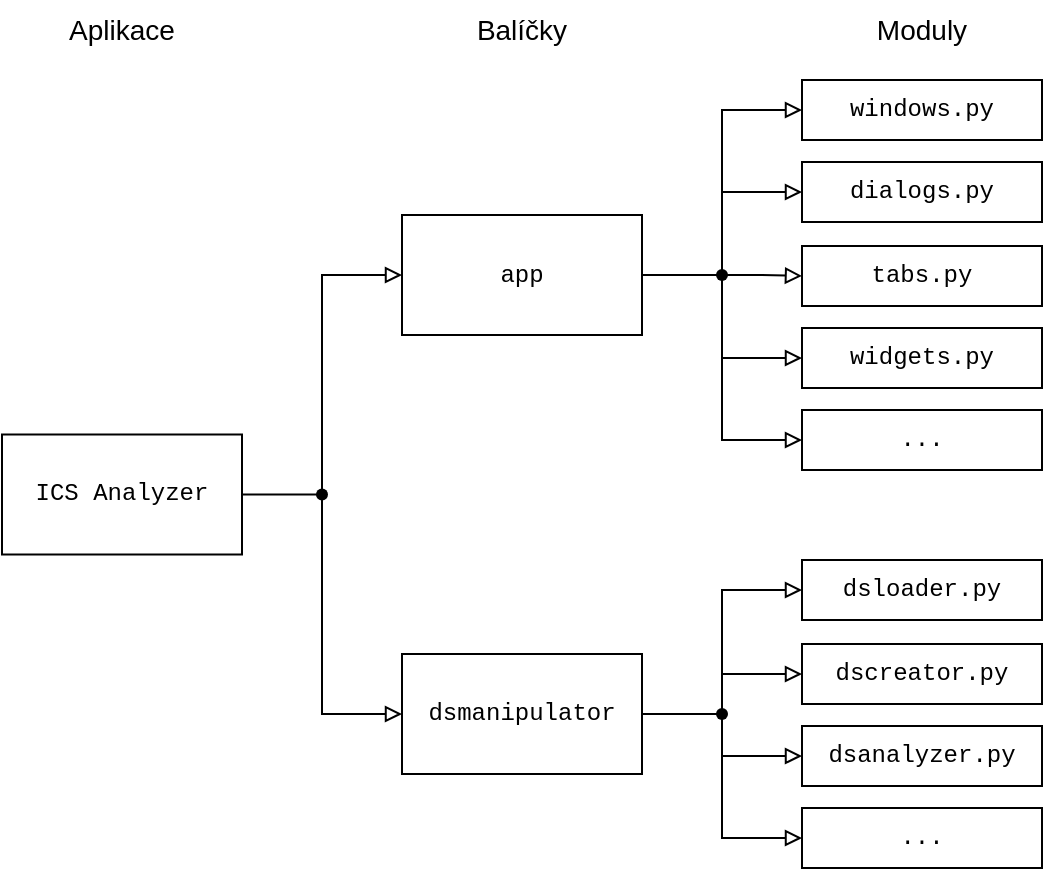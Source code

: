 <mxfile version="17.5.0" type="device"><diagram id="yeGM_xq1ALqn-zogHTgp" name="Page-1"><mxGraphModel dx="1003" dy="1390" grid="1" gridSize="10" guides="1" tooltips="1" connect="1" arrows="1" fold="1" page="1" pageScale="1" pageWidth="1169" pageHeight="827" math="0" shadow="0"><root><mxCell id="0"/><mxCell id="1" parent="0"/><mxCell id="CMLFcR6Mkv_oBtmFn-Lo-73" style="edgeStyle=elbowEdgeStyle;rounded=0;orthogonalLoop=1;jettySize=auto;html=1;entryX=0.503;entryY=0.431;entryDx=0;entryDy=0;entryPerimeter=0;fontFamily=Courier New;fontSize=14;endArrow=none;endFill=0;" edge="1" parent="1" source="CMLFcR6Mkv_oBtmFn-Lo-1" target="CMLFcR6Mkv_oBtmFn-Lo-72"><mxGeometry relative="1" as="geometry"/></mxCell><mxCell id="CMLFcR6Mkv_oBtmFn-Lo-1" value="&lt;font&gt;ICS Analyzer&lt;/font&gt;" style="rounded=0;whiteSpace=wrap;html=1;fontFamily=Courier New;" vertex="1" parent="1"><mxGeometry x="360" y="-92.75" width="120" height="60" as="geometry"/></mxCell><mxCell id="CMLFcR6Mkv_oBtmFn-Lo-70" style="edgeStyle=elbowEdgeStyle;rounded=0;orthogonalLoop=1;jettySize=auto;html=1;entryX=0.393;entryY=0.518;entryDx=0;entryDy=0;entryPerimeter=0;fontFamily=Courier New;fontSize=14;endArrow=none;endFill=0;" edge="1" parent="1" source="CMLFcR6Mkv_oBtmFn-Lo-2" target="CMLFcR6Mkv_oBtmFn-Lo-41"><mxGeometry relative="1" as="geometry"/></mxCell><mxCell id="CMLFcR6Mkv_oBtmFn-Lo-65" style="edgeStyle=elbowEdgeStyle;rounded=0;orthogonalLoop=1;jettySize=auto;html=1;entryX=0.396;entryY=0.458;entryDx=0;entryDy=0;entryPerimeter=0;fontFamily=Courier New;fontSize=14;endArrow=none;endFill=0;" edge="1" parent="1" source="CMLFcR6Mkv_oBtmFn-Lo-3" target="CMLFcR6Mkv_oBtmFn-Lo-40"><mxGeometry relative="1" as="geometry"/></mxCell><mxCell id="CMLFcR6Mkv_oBtmFn-Lo-27" value="Balíčky" style="text;html=1;strokeColor=none;fillColor=none;align=center;verticalAlign=middle;whiteSpace=wrap;rounded=0;fontFamily=Helvetica;fontSize=14;" vertex="1" parent="1"><mxGeometry x="590" y="-310" width="60" height="30" as="geometry"/></mxCell><mxCell id="CMLFcR6Mkv_oBtmFn-Lo-28" value="Moduly" style="text;html=1;strokeColor=none;fillColor=none;align=center;verticalAlign=middle;whiteSpace=wrap;rounded=0;fontFamily=Helvetica;fontSize=14;" vertex="1" parent="1"><mxGeometry x="790" y="-310" width="60" height="30" as="geometry"/></mxCell><mxCell id="CMLFcR6Mkv_oBtmFn-Lo-29" value="Aplikace" style="text;html=1;strokeColor=none;fillColor=none;align=center;verticalAlign=middle;whiteSpace=wrap;rounded=0;fontFamily=Helvetica;fontSize=14;" vertex="1" parent="1"><mxGeometry x="390" y="-310" width="60" height="30" as="geometry"/></mxCell><mxCell id="CMLFcR6Mkv_oBtmFn-Lo-37" value="" style="group" vertex="1" connectable="0" parent="1"><mxGeometry x="760" y="-270" width="120" height="195" as="geometry"/></mxCell><mxCell id="CMLFcR6Mkv_oBtmFn-Lo-6" value="windows.py" style="rounded=0;whiteSpace=wrap;html=1;fontFamily=Courier New;" vertex="1" parent="CMLFcR6Mkv_oBtmFn-Lo-37"><mxGeometry width="120" height="30" as="geometry"/></mxCell><mxCell id="CMLFcR6Mkv_oBtmFn-Lo-12" value="dialogs.py" style="rounded=0;whiteSpace=wrap;html=1;fontFamily=Courier New;" vertex="1" parent="CMLFcR6Mkv_oBtmFn-Lo-37"><mxGeometry y="41" width="120" height="30" as="geometry"/></mxCell><mxCell id="CMLFcR6Mkv_oBtmFn-Lo-13" value="tabs.py" style="rounded=0;whiteSpace=wrap;html=1;fontFamily=Courier New;" vertex="1" parent="CMLFcR6Mkv_oBtmFn-Lo-37"><mxGeometry y="83" width="120" height="30" as="geometry"/></mxCell><mxCell id="CMLFcR6Mkv_oBtmFn-Lo-14" value="&lt;div&gt;widgets.py&lt;/div&gt;" style="rounded=0;whiteSpace=wrap;html=1;fontFamily=Courier New;" vertex="1" parent="CMLFcR6Mkv_oBtmFn-Lo-37"><mxGeometry y="124" width="120" height="30" as="geometry"/></mxCell><mxCell id="CMLFcR6Mkv_oBtmFn-Lo-36" value="..." style="rounded=0;whiteSpace=wrap;html=1;fontFamily=Courier New;" vertex="1" parent="CMLFcR6Mkv_oBtmFn-Lo-37"><mxGeometry y="165" width="120" height="30" as="geometry"/></mxCell><mxCell id="CMLFcR6Mkv_oBtmFn-Lo-38" value="" style="group" vertex="1" connectable="0" parent="1"><mxGeometry x="760" y="-30" width="120" height="154" as="geometry"/></mxCell><mxCell id="CMLFcR6Mkv_oBtmFn-Lo-15" value="dsloader.py" style="rounded=0;whiteSpace=wrap;html=1;fontFamily=Courier New;" vertex="1" parent="CMLFcR6Mkv_oBtmFn-Lo-38"><mxGeometry width="120" height="30" as="geometry"/></mxCell><mxCell id="CMLFcR6Mkv_oBtmFn-Lo-16" value="dscreator.py" style="rounded=0;whiteSpace=wrap;html=1;fontFamily=Courier New;" vertex="1" parent="CMLFcR6Mkv_oBtmFn-Lo-38"><mxGeometry y="42" width="120" height="30" as="geometry"/></mxCell><mxCell id="CMLFcR6Mkv_oBtmFn-Lo-17" value="dsanalyzer.py" style="rounded=0;whiteSpace=wrap;html=1;fontFamily=Courier New;" vertex="1" parent="CMLFcR6Mkv_oBtmFn-Lo-38"><mxGeometry y="83" width="120" height="30" as="geometry"/></mxCell><mxCell id="CMLFcR6Mkv_oBtmFn-Lo-34" value="..." style="rounded=0;whiteSpace=wrap;html=1;fontFamily=Courier New;" vertex="1" parent="CMLFcR6Mkv_oBtmFn-Lo-38"><mxGeometry y="124" width="120" height="30" as="geometry"/></mxCell><mxCell id="CMLFcR6Mkv_oBtmFn-Lo-58" style="edgeStyle=elbowEdgeStyle;rounded=0;orthogonalLoop=1;jettySize=auto;html=1;entryX=0;entryY=0.5;entryDx=0;entryDy=0;fontFamily=Courier New;fontSize=14;endArrow=block;endFill=0;" edge="1" parent="1" source="CMLFcR6Mkv_oBtmFn-Lo-40" target="CMLFcR6Mkv_oBtmFn-Lo-6"><mxGeometry relative="1" as="geometry"><Array as="points"><mxPoint x="720" y="-210"/></Array></mxGeometry></mxCell><mxCell id="CMLFcR6Mkv_oBtmFn-Lo-59" style="edgeStyle=elbowEdgeStyle;rounded=0;orthogonalLoop=1;jettySize=auto;html=1;entryX=0;entryY=0.5;entryDx=0;entryDy=0;fontFamily=Courier New;fontSize=14;endArrow=block;endFill=0;" edge="1" parent="1" source="CMLFcR6Mkv_oBtmFn-Lo-40" target="CMLFcR6Mkv_oBtmFn-Lo-12"><mxGeometry relative="1" as="geometry"><Array as="points"><mxPoint x="720" y="-190"/></Array></mxGeometry></mxCell><mxCell id="CMLFcR6Mkv_oBtmFn-Lo-62" style="edgeStyle=elbowEdgeStyle;rounded=0;orthogonalLoop=1;jettySize=auto;html=1;entryX=0;entryY=0.5;entryDx=0;entryDy=0;fontFamily=Courier New;fontSize=14;endArrow=block;endFill=0;" edge="1" parent="1" source="CMLFcR6Mkv_oBtmFn-Lo-40" target="CMLFcR6Mkv_oBtmFn-Lo-13"><mxGeometry relative="1" as="geometry"/></mxCell><mxCell id="CMLFcR6Mkv_oBtmFn-Lo-63" style="edgeStyle=elbowEdgeStyle;rounded=0;orthogonalLoop=1;jettySize=auto;html=1;entryX=0;entryY=0.5;entryDx=0;entryDy=0;fontFamily=Courier New;fontSize=14;endArrow=block;endFill=0;" edge="1" parent="1" source="CMLFcR6Mkv_oBtmFn-Lo-40" target="CMLFcR6Mkv_oBtmFn-Lo-14"><mxGeometry relative="1" as="geometry"><Array as="points"><mxPoint x="720" y="-150"/></Array></mxGeometry></mxCell><mxCell id="CMLFcR6Mkv_oBtmFn-Lo-64" style="edgeStyle=elbowEdgeStyle;rounded=0;orthogonalLoop=1;jettySize=auto;html=1;entryX=0;entryY=0.5;entryDx=0;entryDy=0;fontFamily=Courier New;fontSize=14;endArrow=block;endFill=0;" edge="1" parent="1" source="CMLFcR6Mkv_oBtmFn-Lo-40" target="CMLFcR6Mkv_oBtmFn-Lo-36"><mxGeometry relative="1" as="geometry"><Array as="points"><mxPoint x="720" y="-150"/></Array></mxGeometry></mxCell><mxCell id="CMLFcR6Mkv_oBtmFn-Lo-40" value="" style="shape=waypoint;sketch=0;fillStyle=solid;size=6;pointerEvents=1;points=[];fillColor=none;resizable=0;rotatable=0;perimeter=centerPerimeter;snapToPoint=1;fontFamily=Courier New;fontSize=14;" vertex="1" parent="1"><mxGeometry x="700" y="-192.5" width="40" height="40" as="geometry"/></mxCell><mxCell id="CMLFcR6Mkv_oBtmFn-Lo-66" style="edgeStyle=elbowEdgeStyle;rounded=0;orthogonalLoop=1;jettySize=auto;html=1;entryX=0;entryY=0.5;entryDx=0;entryDy=0;fontFamily=Courier New;fontSize=14;endArrow=block;endFill=0;" edge="1" parent="1" source="CMLFcR6Mkv_oBtmFn-Lo-41" target="CMLFcR6Mkv_oBtmFn-Lo-15"><mxGeometry relative="1" as="geometry"><Array as="points"><mxPoint x="720" y="20"/></Array></mxGeometry></mxCell><mxCell id="CMLFcR6Mkv_oBtmFn-Lo-67" style="edgeStyle=elbowEdgeStyle;rounded=0;orthogonalLoop=1;jettySize=auto;html=1;entryX=0;entryY=0.5;entryDx=0;entryDy=0;fontFamily=Courier New;fontSize=14;endArrow=block;endFill=0;" edge="1" parent="1" source="CMLFcR6Mkv_oBtmFn-Lo-41" target="CMLFcR6Mkv_oBtmFn-Lo-16"><mxGeometry relative="1" as="geometry"><Array as="points"><mxPoint x="720" y="30"/></Array></mxGeometry></mxCell><mxCell id="CMLFcR6Mkv_oBtmFn-Lo-68" style="edgeStyle=elbowEdgeStyle;rounded=0;orthogonalLoop=1;jettySize=auto;html=1;entryX=0;entryY=0.5;entryDx=0;entryDy=0;fontFamily=Courier New;fontSize=14;endArrow=block;endFill=0;" edge="1" parent="1" source="CMLFcR6Mkv_oBtmFn-Lo-41" target="CMLFcR6Mkv_oBtmFn-Lo-17"><mxGeometry relative="1" as="geometry"><Array as="points"><mxPoint x="720" y="60"/></Array></mxGeometry></mxCell><mxCell id="CMLFcR6Mkv_oBtmFn-Lo-69" style="edgeStyle=elbowEdgeStyle;rounded=0;orthogonalLoop=1;jettySize=auto;html=1;entryX=0;entryY=0.5;entryDx=0;entryDy=0;fontFamily=Courier New;fontSize=14;endArrow=block;endFill=0;" edge="1" parent="1" source="CMLFcR6Mkv_oBtmFn-Lo-41" target="CMLFcR6Mkv_oBtmFn-Lo-34"><mxGeometry relative="1" as="geometry"><Array as="points"><mxPoint x="720" y="80"/></Array></mxGeometry></mxCell><mxCell id="CMLFcR6Mkv_oBtmFn-Lo-41" value="" style="shape=waypoint;sketch=0;fillStyle=solid;size=6;pointerEvents=1;points=[];fillColor=none;resizable=0;rotatable=0;perimeter=centerPerimeter;snapToPoint=1;fontFamily=Courier New;fontSize=14;" vertex="1" parent="1"><mxGeometry x="700" y="27" width="40" height="40" as="geometry"/></mxCell><mxCell id="CMLFcR6Mkv_oBtmFn-Lo-71" value="" style="group" vertex="1" connectable="0" parent="1"><mxGeometry x="560" y="-202.5" width="120" height="279.5" as="geometry"/></mxCell><mxCell id="CMLFcR6Mkv_oBtmFn-Lo-2" value="dsmanipulator" style="rounded=0;whiteSpace=wrap;html=1;fontFamily=Courier New;" vertex="1" parent="CMLFcR6Mkv_oBtmFn-Lo-71"><mxGeometry y="219.5" width="120" height="60" as="geometry"/></mxCell><mxCell id="CMLFcR6Mkv_oBtmFn-Lo-3" value="app" style="rounded=0;whiteSpace=wrap;html=1;fontFamily=Courier New;" vertex="1" parent="CMLFcR6Mkv_oBtmFn-Lo-71"><mxGeometry width="120" height="60" as="geometry"/></mxCell><mxCell id="CMLFcR6Mkv_oBtmFn-Lo-74" style="edgeStyle=elbowEdgeStyle;rounded=0;orthogonalLoop=1;jettySize=auto;html=1;entryX=0;entryY=0.5;entryDx=0;entryDy=0;fontFamily=Courier New;fontSize=14;endArrow=block;endFill=0;" edge="1" parent="1" source="CMLFcR6Mkv_oBtmFn-Lo-72" target="CMLFcR6Mkv_oBtmFn-Lo-3"><mxGeometry relative="1" as="geometry"><Array as="points"><mxPoint x="520" y="-120"/></Array></mxGeometry></mxCell><mxCell id="CMLFcR6Mkv_oBtmFn-Lo-75" style="edgeStyle=elbowEdgeStyle;rounded=0;orthogonalLoop=1;jettySize=auto;html=1;entryX=0;entryY=0.5;entryDx=0;entryDy=0;fontFamily=Courier New;fontSize=14;endArrow=block;endFill=0;" edge="1" parent="1" source="CMLFcR6Mkv_oBtmFn-Lo-72" target="CMLFcR6Mkv_oBtmFn-Lo-2"><mxGeometry relative="1" as="geometry"><Array as="points"><mxPoint x="520"/></Array></mxGeometry></mxCell><mxCell id="CMLFcR6Mkv_oBtmFn-Lo-72" value="" style="shape=waypoint;sketch=0;fillStyle=solid;size=6;pointerEvents=1;points=[];fillColor=none;resizable=0;rotatable=0;perimeter=centerPerimeter;snapToPoint=1;fontFamily=Courier New;fontSize=14;" vertex="1" parent="1"><mxGeometry x="500" y="-82.75" width="40" height="40" as="geometry"/></mxCell></root></mxGraphModel></diagram></mxfile>